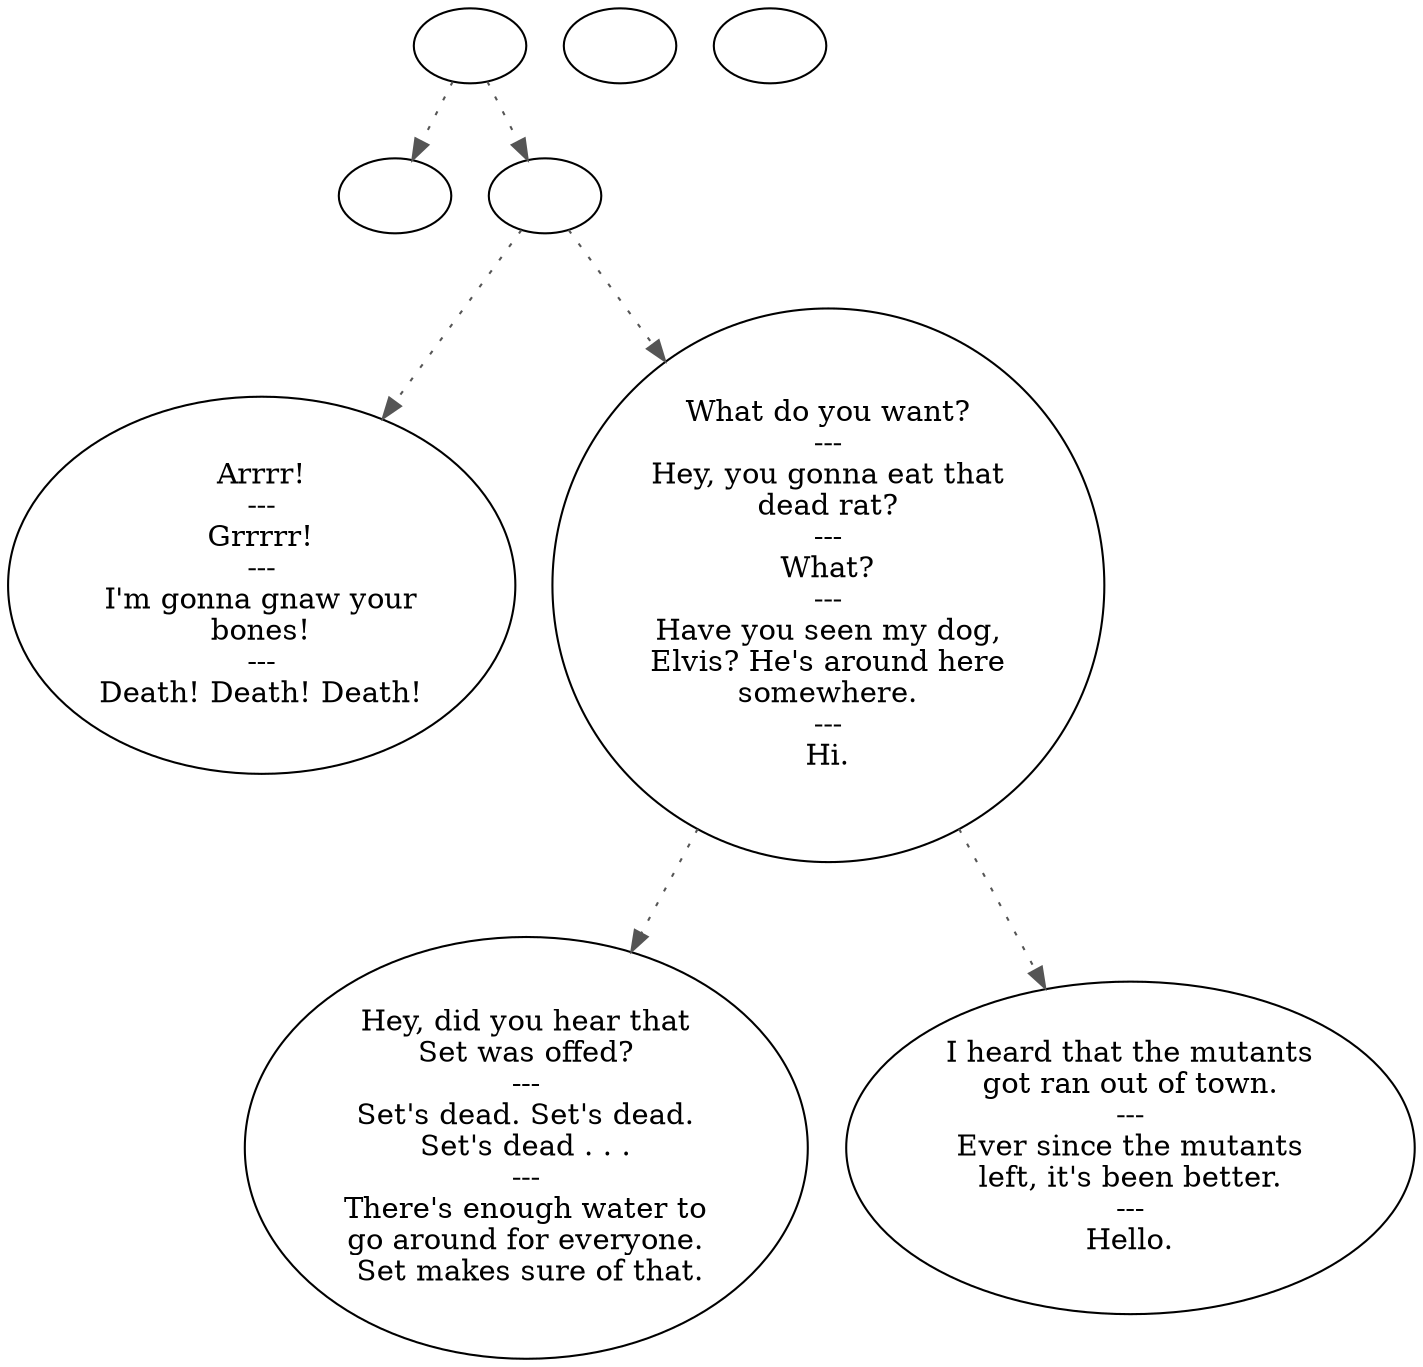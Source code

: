 digraph MEANDER {
  "start" [style=filled       fillcolor="#FFFFFF"       color="#000000"]
  "start" -> "timeforwhat" [style=dotted color="#555555"]
  "start" -> "do_dialogue" [style=dotted color="#555555"]
  "start" [label=""]
  "do_dialogue" [style=filled       fillcolor="#FFFFFF"       color="#000000"]
  "do_dialogue" -> "generic01" [style=dotted color="#555555"]
  "do_dialogue" -> "generic00" [style=dotted color="#555555"]
  "do_dialogue" [label=""]
  "timeforwhat" [style=filled       fillcolor="#FFFFFF"       color="#000000"]
  "timeforwhat" [label=""]
  "genericend" [style=filled       fillcolor="#FFFFFF"       color="#000000"]
  "genericend" [label=""]
  "genericcbt" [style=filled       fillcolor="#FFFFFF"       color="#000000"]
  "genericcbt" [label=""]
  "generic00" [style=filled       fillcolor="#FFFFFF"       color="#000000"]
  "generic00" -> "generic02" [style=dotted color="#555555"]
  "generic00" -> "generic03" [style=dotted color="#555555"]
  "generic00" [label="What do you want?\n---\nHey, you gonna eat that\ndead rat?\n---\nWhat?\n---\nHave you seen my dog,\nElvis? He's around here\nsomewhere.\n---\nHi."]
  "generic01" [style=filled       fillcolor="#FFFFFF"       color="#000000"]
  "generic01" [label="Arrrr!\n---\nGrrrrr!\n---\nI'm gonna gnaw your\nbones!\n---\nDeath! Death! Death!"]
  "generic02" [style=filled       fillcolor="#FFFFFF"       color="#000000"]
  "generic02" [label="Hey, did you hear that\nSet was offed?\n---\nSet's dead. Set's dead.\nSet's dead . . .\n---\nThere's enough water to\ngo around for everyone.\n Set makes sure of that."]
  "generic03" [style=filled       fillcolor="#FFFFFF"       color="#000000"]
  "generic03" [label="I heard that the mutants\ngot ran out of town.\n---\nEver since the mutants\nleft, it's been better.\n---\nHello."]
}